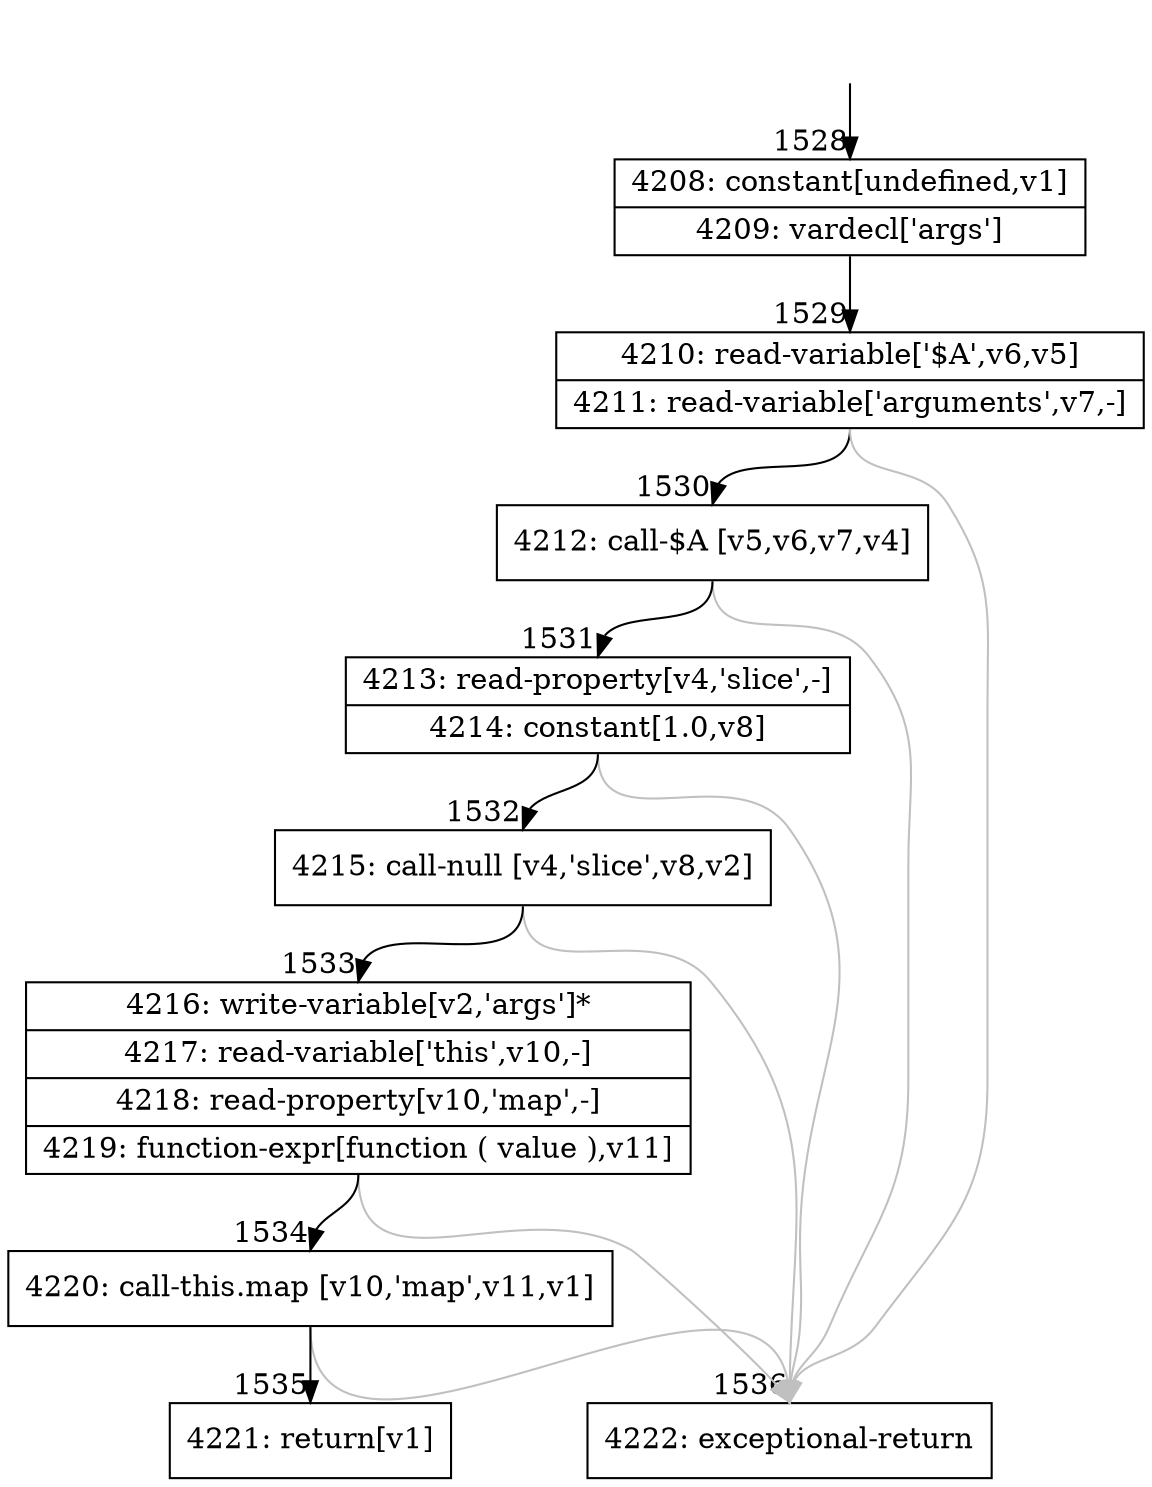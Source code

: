 digraph {
rankdir="TD"
BB_entry132[shape=none,label=""];
BB_entry132 -> BB1528 [tailport=s, headport=n, headlabel="    1528"]
BB1528 [shape=record label="{4208: constant[undefined,v1]|4209: vardecl['args']}" ] 
BB1528 -> BB1529 [tailport=s, headport=n, headlabel="      1529"]
BB1529 [shape=record label="{4210: read-variable['$A',v6,v5]|4211: read-variable['arguments',v7,-]}" ] 
BB1529 -> BB1530 [tailport=s, headport=n, headlabel="      1530"]
BB1529 -> BB1536 [tailport=s, headport=n, color=gray, headlabel="      1536"]
BB1530 [shape=record label="{4212: call-$A [v5,v6,v7,v4]}" ] 
BB1530 -> BB1531 [tailport=s, headport=n, headlabel="      1531"]
BB1530 -> BB1536 [tailport=s, headport=n, color=gray]
BB1531 [shape=record label="{4213: read-property[v4,'slice',-]|4214: constant[1.0,v8]}" ] 
BB1531 -> BB1532 [tailport=s, headport=n, headlabel="      1532"]
BB1531 -> BB1536 [tailport=s, headport=n, color=gray]
BB1532 [shape=record label="{4215: call-null [v4,'slice',v8,v2]}" ] 
BB1532 -> BB1533 [tailport=s, headport=n, headlabel="      1533"]
BB1532 -> BB1536 [tailport=s, headport=n, color=gray]
BB1533 [shape=record label="{4216: write-variable[v2,'args']*|4217: read-variable['this',v10,-]|4218: read-property[v10,'map',-]|4219: function-expr[function ( value ),v11]}" ] 
BB1533 -> BB1534 [tailport=s, headport=n, headlabel="      1534"]
BB1533 -> BB1536 [tailport=s, headport=n, color=gray]
BB1534 [shape=record label="{4220: call-this.map [v10,'map',v11,v1]}" ] 
BB1534 -> BB1535 [tailport=s, headport=n, headlabel="      1535"]
BB1534 -> BB1536 [tailport=s, headport=n, color=gray]
BB1535 [shape=record label="{4221: return[v1]}" ] 
BB1536 [shape=record label="{4222: exceptional-return}" ] 
//#$~ 969
}
